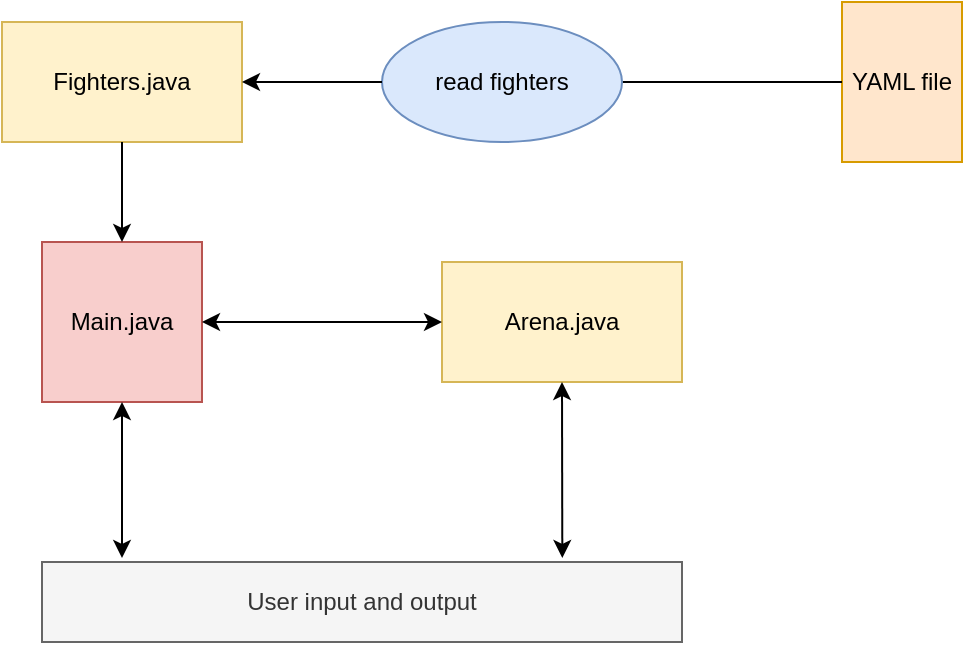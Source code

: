 <mxfile version="12.2.2" type="device" pages="1"><diagram id="Z6lSD_9-ApHWQK-clATD" name="Page-1"><mxGraphModel dx="1172" dy="773" grid="1" gridSize="10" guides="1" tooltips="1" connect="1" arrows="1" fold="1" page="1" pageScale="1" pageWidth="827" pageHeight="1169" math="0" shadow="0"><root><mxCell id="0"/><mxCell id="1" parent="0"/><mxCell id="oeL-ZoMGAe4-Sw5M03nO-1" value="YAML file" style="rounded=0;whiteSpace=wrap;html=1;fillColor=#ffe6cc;strokeColor=#d79b00;" vertex="1" parent="1"><mxGeometry x="420" width="60" height="80" as="geometry"/></mxCell><mxCell id="oeL-ZoMGAe4-Sw5M03nO-2" value="" style="endArrow=classic;html=1;entryX=0;entryY=0.5;entryDx=0;entryDy=0;exitX=0;exitY=0.5;exitDx=0;exitDy=0;" edge="1" parent="1" source="oeL-ZoMGAe4-Sw5M03nO-1" target="oeL-ZoMGAe4-Sw5M03nO-3"><mxGeometry width="50" height="50" relative="1" as="geometry"><mxPoint x="110" y="50" as="sourcePoint"/><mxPoint x="160" as="targetPoint"/></mxGeometry></mxCell><mxCell id="oeL-ZoMGAe4-Sw5M03nO-3" value="read fighters" style="ellipse;whiteSpace=wrap;html=1;fillColor=#dae8fc;strokeColor=#6c8ebf;" vertex="1" parent="1"><mxGeometry x="190" y="10" width="120" height="60" as="geometry"/></mxCell><mxCell id="oeL-ZoMGAe4-Sw5M03nO-4" value="Fighters.java" style="rounded=0;whiteSpace=wrap;html=1;fillColor=#fff2cc;strokeColor=#d6b656;" vertex="1" parent="1"><mxGeometry y="10" width="120" height="60" as="geometry"/></mxCell><mxCell id="oeL-ZoMGAe4-Sw5M03nO-5" value="" style="endArrow=classic;html=1;entryX=1;entryY=0.5;entryDx=0;entryDy=0;exitX=0;exitY=0.5;exitDx=0;exitDy=0;" edge="1" parent="1" source="oeL-ZoMGAe4-Sw5M03nO-3" target="oeL-ZoMGAe4-Sw5M03nO-4"><mxGeometry width="50" height="50" relative="1" as="geometry"><mxPoint x="260" y="160" as="sourcePoint"/><mxPoint x="310" y="110" as="targetPoint"/></mxGeometry></mxCell><mxCell id="oeL-ZoMGAe4-Sw5M03nO-6" value="Main.java" style="rounded=0;whiteSpace=wrap;html=1;fillColor=#f8cecc;strokeColor=#b85450;" vertex="1" parent="1"><mxGeometry x="20" y="120" width="80" height="80" as="geometry"/></mxCell><mxCell id="oeL-ZoMGAe4-Sw5M03nO-7" value="Arena.java" style="rounded=0;whiteSpace=wrap;html=1;fillColor=#fff2cc;strokeColor=#d6b656;" vertex="1" parent="1"><mxGeometry x="220" y="130" width="120" height="60" as="geometry"/></mxCell><mxCell id="oeL-ZoMGAe4-Sw5M03nO-8" value="User input and output" style="rounded=0;whiteSpace=wrap;html=1;fillColor=#f5f5f5;strokeColor=#666666;fontColor=#333333;" vertex="1" parent="1"><mxGeometry x="20" y="280" width="320" height="40" as="geometry"/></mxCell><mxCell id="oeL-ZoMGAe4-Sw5M03nO-9" value="" style="endArrow=classic;html=1;exitX=0.5;exitY=1;exitDx=0;exitDy=0;entryX=0.5;entryY=0;entryDx=0;entryDy=0;" edge="1" parent="1" source="oeL-ZoMGAe4-Sw5M03nO-4" target="oeL-ZoMGAe4-Sw5M03nO-6"><mxGeometry width="50" height="50" relative="1" as="geometry"><mxPoint x="490" y="90" as="sourcePoint"/><mxPoint x="540" y="40" as="targetPoint"/></mxGeometry></mxCell><mxCell id="oeL-ZoMGAe4-Sw5M03nO-11" value="" style="endArrow=classic;startArrow=classic;html=1;entryX=0;entryY=0.5;entryDx=0;entryDy=0;exitX=1;exitY=0.5;exitDx=0;exitDy=0;" edge="1" parent="1" source="oeL-ZoMGAe4-Sw5M03nO-6" target="oeL-ZoMGAe4-Sw5M03nO-7"><mxGeometry width="50" height="50" relative="1" as="geometry"><mxPoint x="130" y="190" as="sourcePoint"/><mxPoint x="180" y="140" as="targetPoint"/></mxGeometry></mxCell><mxCell id="oeL-ZoMGAe4-Sw5M03nO-12" value="" style="endArrow=classic;startArrow=classic;html=1;exitX=0.5;exitY=1;exitDx=0;exitDy=0;entryX=0.125;entryY=-0.05;entryDx=0;entryDy=0;entryPerimeter=0;" edge="1" parent="1" source="oeL-ZoMGAe4-Sw5M03nO-6" target="oeL-ZoMGAe4-Sw5M03nO-8"><mxGeometry width="50" height="50" relative="1" as="geometry"><mxPoint x="150" y="230" as="sourcePoint"/><mxPoint x="60" y="270" as="targetPoint"/></mxGeometry></mxCell><mxCell id="oeL-ZoMGAe4-Sw5M03nO-13" value="" style="endArrow=classic;startArrow=classic;html=1;entryX=0.5;entryY=1;entryDx=0;entryDy=0;exitX=0.813;exitY=-0.05;exitDx=0;exitDy=0;exitPerimeter=0;" edge="1" parent="1" source="oeL-ZoMGAe4-Sw5M03nO-8" target="oeL-ZoMGAe4-Sw5M03nO-7"><mxGeometry width="50" height="50" relative="1" as="geometry"><mxPoint x="420" y="250" as="sourcePoint"/><mxPoint x="470" y="200" as="targetPoint"/></mxGeometry></mxCell></root></mxGraphModel></diagram></mxfile>